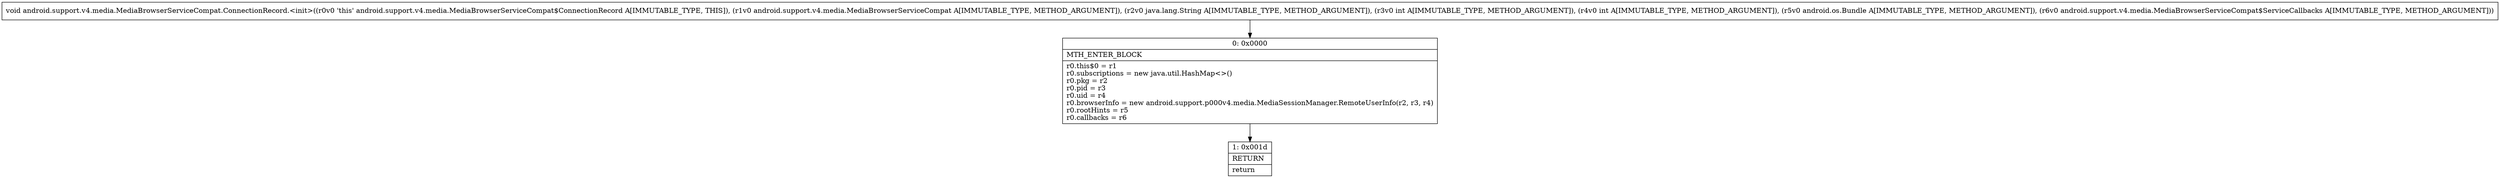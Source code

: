 digraph "CFG forandroid.support.v4.media.MediaBrowserServiceCompat.ConnectionRecord.\<init\>(Landroid\/support\/v4\/media\/MediaBrowserServiceCompat;Ljava\/lang\/String;IILandroid\/os\/Bundle;Landroid\/support\/v4\/media\/MediaBrowserServiceCompat$ServiceCallbacks;)V" {
Node_0 [shape=record,label="{0\:\ 0x0000|MTH_ENTER_BLOCK\l|r0.this$0 = r1\lr0.subscriptions = new java.util.HashMap\<\>()\lr0.pkg = r2\lr0.pid = r3\lr0.uid = r4\lr0.browserInfo = new android.support.p000v4.media.MediaSessionManager.RemoteUserInfo(r2, r3, r4)\lr0.rootHints = r5\lr0.callbacks = r6\l}"];
Node_1 [shape=record,label="{1\:\ 0x001d|RETURN\l|return\l}"];
MethodNode[shape=record,label="{void android.support.v4.media.MediaBrowserServiceCompat.ConnectionRecord.\<init\>((r0v0 'this' android.support.v4.media.MediaBrowserServiceCompat$ConnectionRecord A[IMMUTABLE_TYPE, THIS]), (r1v0 android.support.v4.media.MediaBrowserServiceCompat A[IMMUTABLE_TYPE, METHOD_ARGUMENT]), (r2v0 java.lang.String A[IMMUTABLE_TYPE, METHOD_ARGUMENT]), (r3v0 int A[IMMUTABLE_TYPE, METHOD_ARGUMENT]), (r4v0 int A[IMMUTABLE_TYPE, METHOD_ARGUMENT]), (r5v0 android.os.Bundle A[IMMUTABLE_TYPE, METHOD_ARGUMENT]), (r6v0 android.support.v4.media.MediaBrowserServiceCompat$ServiceCallbacks A[IMMUTABLE_TYPE, METHOD_ARGUMENT])) }"];
MethodNode -> Node_0;
Node_0 -> Node_1;
}

